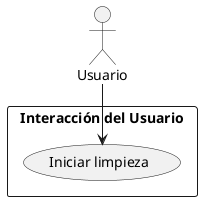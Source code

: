 @startuml
actor Usuario

rectangle "Interacción del Usuario" {
    usecase "Iniciar limpieza"
}

Usuario --> "Iniciar limpieza"
@enduml